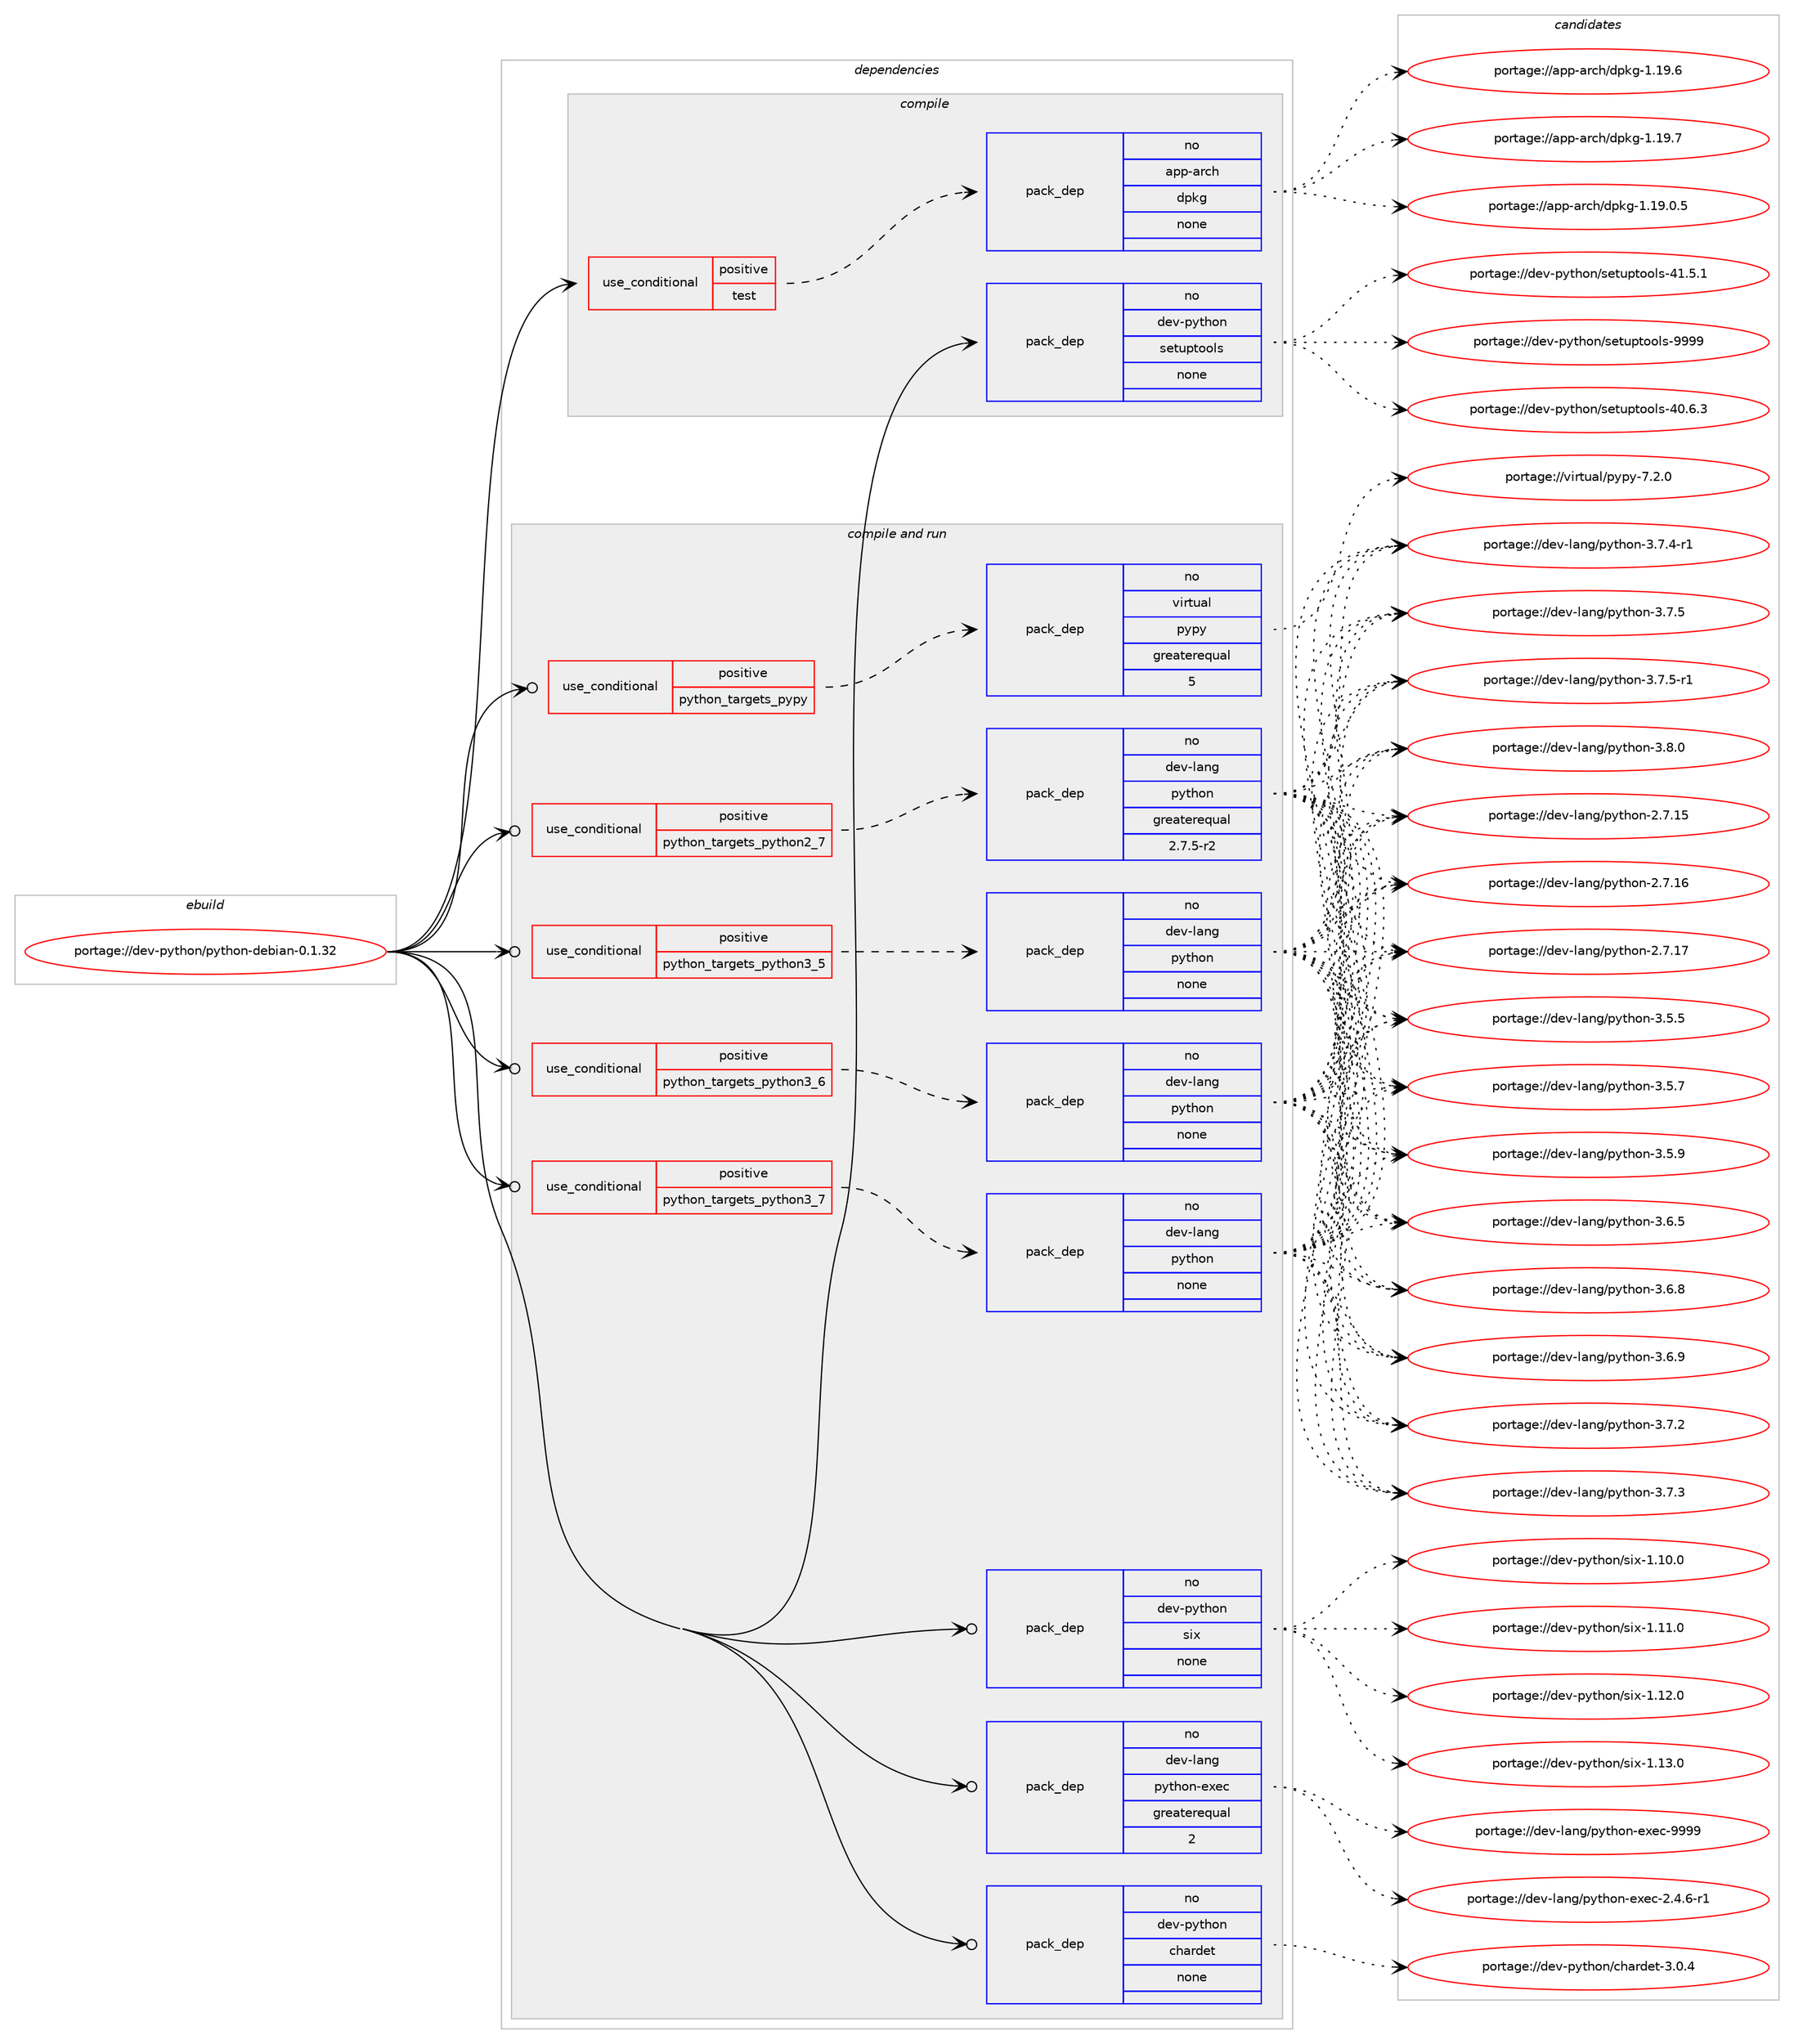 digraph prolog {

# *************
# Graph options
# *************

newrank=true;
concentrate=true;
compound=true;
graph [rankdir=LR,fontname=Helvetica,fontsize=10,ranksep=1.5];#, ranksep=2.5, nodesep=0.2];
edge  [arrowhead=vee];
node  [fontname=Helvetica,fontsize=10];

# **********
# The ebuild
# **********

subgraph cluster_leftcol {
color=gray;
rank=same;
label=<<i>ebuild</i>>;
id [label="portage://dev-python/python-debian-0.1.32", color=red, width=4, href="../dev-python/python-debian-0.1.32.svg"];
}

# ****************
# The dependencies
# ****************

subgraph cluster_midcol {
color=gray;
label=<<i>dependencies</i>>;
subgraph cluster_compile {
fillcolor="#eeeeee";
style=filled;
label=<<i>compile</i>>;
subgraph cond36745 {
dependency165727 [label=<<TABLE BORDER="0" CELLBORDER="1" CELLSPACING="0" CELLPADDING="4"><TR><TD ROWSPAN="3" CELLPADDING="10">use_conditional</TD></TR><TR><TD>positive</TD></TR><TR><TD>test</TD></TR></TABLE>>, shape=none, color=red];
subgraph pack125590 {
dependency165728 [label=<<TABLE BORDER="0" CELLBORDER="1" CELLSPACING="0" CELLPADDING="4" WIDTH="220"><TR><TD ROWSPAN="6" CELLPADDING="30">pack_dep</TD></TR><TR><TD WIDTH="110">no</TD></TR><TR><TD>app-arch</TD></TR><TR><TD>dpkg</TD></TR><TR><TD>none</TD></TR><TR><TD></TD></TR></TABLE>>, shape=none, color=blue];
}
dependency165727:e -> dependency165728:w [weight=20,style="dashed",arrowhead="vee"];
}
id:e -> dependency165727:w [weight=20,style="solid",arrowhead="vee"];
subgraph pack125591 {
dependency165729 [label=<<TABLE BORDER="0" CELLBORDER="1" CELLSPACING="0" CELLPADDING="4" WIDTH="220"><TR><TD ROWSPAN="6" CELLPADDING="30">pack_dep</TD></TR><TR><TD WIDTH="110">no</TD></TR><TR><TD>dev-python</TD></TR><TR><TD>setuptools</TD></TR><TR><TD>none</TD></TR><TR><TD></TD></TR></TABLE>>, shape=none, color=blue];
}
id:e -> dependency165729:w [weight=20,style="solid",arrowhead="vee"];
}
subgraph cluster_compileandrun {
fillcolor="#eeeeee";
style=filled;
label=<<i>compile and run</i>>;
subgraph cond36746 {
dependency165730 [label=<<TABLE BORDER="0" CELLBORDER="1" CELLSPACING="0" CELLPADDING="4"><TR><TD ROWSPAN="3" CELLPADDING="10">use_conditional</TD></TR><TR><TD>positive</TD></TR><TR><TD>python_targets_pypy</TD></TR></TABLE>>, shape=none, color=red];
subgraph pack125592 {
dependency165731 [label=<<TABLE BORDER="0" CELLBORDER="1" CELLSPACING="0" CELLPADDING="4" WIDTH="220"><TR><TD ROWSPAN="6" CELLPADDING="30">pack_dep</TD></TR><TR><TD WIDTH="110">no</TD></TR><TR><TD>virtual</TD></TR><TR><TD>pypy</TD></TR><TR><TD>greaterequal</TD></TR><TR><TD>5</TD></TR></TABLE>>, shape=none, color=blue];
}
dependency165730:e -> dependency165731:w [weight=20,style="dashed",arrowhead="vee"];
}
id:e -> dependency165730:w [weight=20,style="solid",arrowhead="odotvee"];
subgraph cond36747 {
dependency165732 [label=<<TABLE BORDER="0" CELLBORDER="1" CELLSPACING="0" CELLPADDING="4"><TR><TD ROWSPAN="3" CELLPADDING="10">use_conditional</TD></TR><TR><TD>positive</TD></TR><TR><TD>python_targets_python2_7</TD></TR></TABLE>>, shape=none, color=red];
subgraph pack125593 {
dependency165733 [label=<<TABLE BORDER="0" CELLBORDER="1" CELLSPACING="0" CELLPADDING="4" WIDTH="220"><TR><TD ROWSPAN="6" CELLPADDING="30">pack_dep</TD></TR><TR><TD WIDTH="110">no</TD></TR><TR><TD>dev-lang</TD></TR><TR><TD>python</TD></TR><TR><TD>greaterequal</TD></TR><TR><TD>2.7.5-r2</TD></TR></TABLE>>, shape=none, color=blue];
}
dependency165732:e -> dependency165733:w [weight=20,style="dashed",arrowhead="vee"];
}
id:e -> dependency165732:w [weight=20,style="solid",arrowhead="odotvee"];
subgraph cond36748 {
dependency165734 [label=<<TABLE BORDER="0" CELLBORDER="1" CELLSPACING="0" CELLPADDING="4"><TR><TD ROWSPAN="3" CELLPADDING="10">use_conditional</TD></TR><TR><TD>positive</TD></TR><TR><TD>python_targets_python3_5</TD></TR></TABLE>>, shape=none, color=red];
subgraph pack125594 {
dependency165735 [label=<<TABLE BORDER="0" CELLBORDER="1" CELLSPACING="0" CELLPADDING="4" WIDTH="220"><TR><TD ROWSPAN="6" CELLPADDING="30">pack_dep</TD></TR><TR><TD WIDTH="110">no</TD></TR><TR><TD>dev-lang</TD></TR><TR><TD>python</TD></TR><TR><TD>none</TD></TR><TR><TD></TD></TR></TABLE>>, shape=none, color=blue];
}
dependency165734:e -> dependency165735:w [weight=20,style="dashed",arrowhead="vee"];
}
id:e -> dependency165734:w [weight=20,style="solid",arrowhead="odotvee"];
subgraph cond36749 {
dependency165736 [label=<<TABLE BORDER="0" CELLBORDER="1" CELLSPACING="0" CELLPADDING="4"><TR><TD ROWSPAN="3" CELLPADDING="10">use_conditional</TD></TR><TR><TD>positive</TD></TR><TR><TD>python_targets_python3_6</TD></TR></TABLE>>, shape=none, color=red];
subgraph pack125595 {
dependency165737 [label=<<TABLE BORDER="0" CELLBORDER="1" CELLSPACING="0" CELLPADDING="4" WIDTH="220"><TR><TD ROWSPAN="6" CELLPADDING="30">pack_dep</TD></TR><TR><TD WIDTH="110">no</TD></TR><TR><TD>dev-lang</TD></TR><TR><TD>python</TD></TR><TR><TD>none</TD></TR><TR><TD></TD></TR></TABLE>>, shape=none, color=blue];
}
dependency165736:e -> dependency165737:w [weight=20,style="dashed",arrowhead="vee"];
}
id:e -> dependency165736:w [weight=20,style="solid",arrowhead="odotvee"];
subgraph cond36750 {
dependency165738 [label=<<TABLE BORDER="0" CELLBORDER="1" CELLSPACING="0" CELLPADDING="4"><TR><TD ROWSPAN="3" CELLPADDING="10">use_conditional</TD></TR><TR><TD>positive</TD></TR><TR><TD>python_targets_python3_7</TD></TR></TABLE>>, shape=none, color=red];
subgraph pack125596 {
dependency165739 [label=<<TABLE BORDER="0" CELLBORDER="1" CELLSPACING="0" CELLPADDING="4" WIDTH="220"><TR><TD ROWSPAN="6" CELLPADDING="30">pack_dep</TD></TR><TR><TD WIDTH="110">no</TD></TR><TR><TD>dev-lang</TD></TR><TR><TD>python</TD></TR><TR><TD>none</TD></TR><TR><TD></TD></TR></TABLE>>, shape=none, color=blue];
}
dependency165738:e -> dependency165739:w [weight=20,style="dashed",arrowhead="vee"];
}
id:e -> dependency165738:w [weight=20,style="solid",arrowhead="odotvee"];
subgraph pack125597 {
dependency165740 [label=<<TABLE BORDER="0" CELLBORDER="1" CELLSPACING="0" CELLPADDING="4" WIDTH="220"><TR><TD ROWSPAN="6" CELLPADDING="30">pack_dep</TD></TR><TR><TD WIDTH="110">no</TD></TR><TR><TD>dev-lang</TD></TR><TR><TD>python-exec</TD></TR><TR><TD>greaterequal</TD></TR><TR><TD>2</TD></TR></TABLE>>, shape=none, color=blue];
}
id:e -> dependency165740:w [weight=20,style="solid",arrowhead="odotvee"];
subgraph pack125598 {
dependency165741 [label=<<TABLE BORDER="0" CELLBORDER="1" CELLSPACING="0" CELLPADDING="4" WIDTH="220"><TR><TD ROWSPAN="6" CELLPADDING="30">pack_dep</TD></TR><TR><TD WIDTH="110">no</TD></TR><TR><TD>dev-python</TD></TR><TR><TD>chardet</TD></TR><TR><TD>none</TD></TR><TR><TD></TD></TR></TABLE>>, shape=none, color=blue];
}
id:e -> dependency165741:w [weight=20,style="solid",arrowhead="odotvee"];
subgraph pack125599 {
dependency165742 [label=<<TABLE BORDER="0" CELLBORDER="1" CELLSPACING="0" CELLPADDING="4" WIDTH="220"><TR><TD ROWSPAN="6" CELLPADDING="30">pack_dep</TD></TR><TR><TD WIDTH="110">no</TD></TR><TR><TD>dev-python</TD></TR><TR><TD>six</TD></TR><TR><TD>none</TD></TR><TR><TD></TD></TR></TABLE>>, shape=none, color=blue];
}
id:e -> dependency165742:w [weight=20,style="solid",arrowhead="odotvee"];
}
subgraph cluster_run {
fillcolor="#eeeeee";
style=filled;
label=<<i>run</i>>;
}
}

# **************
# The candidates
# **************

subgraph cluster_choices {
rank=same;
color=gray;
label=<<i>candidates</i>>;

subgraph choice125590 {
color=black;
nodesep=1;
choiceportage9711211245971149910447100112107103454946495746484653 [label="portage://app-arch/dpkg-1.19.0.5", color=red, width=4,href="../app-arch/dpkg-1.19.0.5.svg"];
choiceportage971121124597114991044710011210710345494649574654 [label="portage://app-arch/dpkg-1.19.6", color=red, width=4,href="../app-arch/dpkg-1.19.6.svg"];
choiceportage971121124597114991044710011210710345494649574655 [label="portage://app-arch/dpkg-1.19.7", color=red, width=4,href="../app-arch/dpkg-1.19.7.svg"];
dependency165728:e -> choiceportage9711211245971149910447100112107103454946495746484653:w [style=dotted,weight="100"];
dependency165728:e -> choiceportage971121124597114991044710011210710345494649574654:w [style=dotted,weight="100"];
dependency165728:e -> choiceportage971121124597114991044710011210710345494649574655:w [style=dotted,weight="100"];
}
subgraph choice125591 {
color=black;
nodesep=1;
choiceportage100101118451121211161041111104711510111611711211611111110811545524846544651 [label="portage://dev-python/setuptools-40.6.3", color=red, width=4,href="../dev-python/setuptools-40.6.3.svg"];
choiceportage100101118451121211161041111104711510111611711211611111110811545524946534649 [label="portage://dev-python/setuptools-41.5.1", color=red, width=4,href="../dev-python/setuptools-41.5.1.svg"];
choiceportage10010111845112121116104111110471151011161171121161111111081154557575757 [label="portage://dev-python/setuptools-9999", color=red, width=4,href="../dev-python/setuptools-9999.svg"];
dependency165729:e -> choiceportage100101118451121211161041111104711510111611711211611111110811545524846544651:w [style=dotted,weight="100"];
dependency165729:e -> choiceportage100101118451121211161041111104711510111611711211611111110811545524946534649:w [style=dotted,weight="100"];
dependency165729:e -> choiceportage10010111845112121116104111110471151011161171121161111111081154557575757:w [style=dotted,weight="100"];
}
subgraph choice125592 {
color=black;
nodesep=1;
choiceportage1181051141161179710847112121112121455546504648 [label="portage://virtual/pypy-7.2.0", color=red, width=4,href="../virtual/pypy-7.2.0.svg"];
dependency165731:e -> choiceportage1181051141161179710847112121112121455546504648:w [style=dotted,weight="100"];
}
subgraph choice125593 {
color=black;
nodesep=1;
choiceportage10010111845108971101034711212111610411111045504655464953 [label="portage://dev-lang/python-2.7.15", color=red, width=4,href="../dev-lang/python-2.7.15.svg"];
choiceportage10010111845108971101034711212111610411111045504655464954 [label="portage://dev-lang/python-2.7.16", color=red, width=4,href="../dev-lang/python-2.7.16.svg"];
choiceportage10010111845108971101034711212111610411111045504655464955 [label="portage://dev-lang/python-2.7.17", color=red, width=4,href="../dev-lang/python-2.7.17.svg"];
choiceportage100101118451089711010347112121116104111110455146534653 [label="portage://dev-lang/python-3.5.5", color=red, width=4,href="../dev-lang/python-3.5.5.svg"];
choiceportage100101118451089711010347112121116104111110455146534655 [label="portage://dev-lang/python-3.5.7", color=red, width=4,href="../dev-lang/python-3.5.7.svg"];
choiceportage100101118451089711010347112121116104111110455146534657 [label="portage://dev-lang/python-3.5.9", color=red, width=4,href="../dev-lang/python-3.5.9.svg"];
choiceportage100101118451089711010347112121116104111110455146544653 [label="portage://dev-lang/python-3.6.5", color=red, width=4,href="../dev-lang/python-3.6.5.svg"];
choiceportage100101118451089711010347112121116104111110455146544656 [label="portage://dev-lang/python-3.6.8", color=red, width=4,href="../dev-lang/python-3.6.8.svg"];
choiceportage100101118451089711010347112121116104111110455146544657 [label="portage://dev-lang/python-3.6.9", color=red, width=4,href="../dev-lang/python-3.6.9.svg"];
choiceportage100101118451089711010347112121116104111110455146554650 [label="portage://dev-lang/python-3.7.2", color=red, width=4,href="../dev-lang/python-3.7.2.svg"];
choiceportage100101118451089711010347112121116104111110455146554651 [label="portage://dev-lang/python-3.7.3", color=red, width=4,href="../dev-lang/python-3.7.3.svg"];
choiceportage1001011184510897110103471121211161041111104551465546524511449 [label="portage://dev-lang/python-3.7.4-r1", color=red, width=4,href="../dev-lang/python-3.7.4-r1.svg"];
choiceportage100101118451089711010347112121116104111110455146554653 [label="portage://dev-lang/python-3.7.5", color=red, width=4,href="../dev-lang/python-3.7.5.svg"];
choiceportage1001011184510897110103471121211161041111104551465546534511449 [label="portage://dev-lang/python-3.7.5-r1", color=red, width=4,href="../dev-lang/python-3.7.5-r1.svg"];
choiceportage100101118451089711010347112121116104111110455146564648 [label="portage://dev-lang/python-3.8.0", color=red, width=4,href="../dev-lang/python-3.8.0.svg"];
dependency165733:e -> choiceportage10010111845108971101034711212111610411111045504655464953:w [style=dotted,weight="100"];
dependency165733:e -> choiceportage10010111845108971101034711212111610411111045504655464954:w [style=dotted,weight="100"];
dependency165733:e -> choiceportage10010111845108971101034711212111610411111045504655464955:w [style=dotted,weight="100"];
dependency165733:e -> choiceportage100101118451089711010347112121116104111110455146534653:w [style=dotted,weight="100"];
dependency165733:e -> choiceportage100101118451089711010347112121116104111110455146534655:w [style=dotted,weight="100"];
dependency165733:e -> choiceportage100101118451089711010347112121116104111110455146534657:w [style=dotted,weight="100"];
dependency165733:e -> choiceportage100101118451089711010347112121116104111110455146544653:w [style=dotted,weight="100"];
dependency165733:e -> choiceportage100101118451089711010347112121116104111110455146544656:w [style=dotted,weight="100"];
dependency165733:e -> choiceportage100101118451089711010347112121116104111110455146544657:w [style=dotted,weight="100"];
dependency165733:e -> choiceportage100101118451089711010347112121116104111110455146554650:w [style=dotted,weight="100"];
dependency165733:e -> choiceportage100101118451089711010347112121116104111110455146554651:w [style=dotted,weight="100"];
dependency165733:e -> choiceportage1001011184510897110103471121211161041111104551465546524511449:w [style=dotted,weight="100"];
dependency165733:e -> choiceportage100101118451089711010347112121116104111110455146554653:w [style=dotted,weight="100"];
dependency165733:e -> choiceportage1001011184510897110103471121211161041111104551465546534511449:w [style=dotted,weight="100"];
dependency165733:e -> choiceportage100101118451089711010347112121116104111110455146564648:w [style=dotted,weight="100"];
}
subgraph choice125594 {
color=black;
nodesep=1;
choiceportage10010111845108971101034711212111610411111045504655464953 [label="portage://dev-lang/python-2.7.15", color=red, width=4,href="../dev-lang/python-2.7.15.svg"];
choiceportage10010111845108971101034711212111610411111045504655464954 [label="portage://dev-lang/python-2.7.16", color=red, width=4,href="../dev-lang/python-2.7.16.svg"];
choiceportage10010111845108971101034711212111610411111045504655464955 [label="portage://dev-lang/python-2.7.17", color=red, width=4,href="../dev-lang/python-2.7.17.svg"];
choiceportage100101118451089711010347112121116104111110455146534653 [label="portage://dev-lang/python-3.5.5", color=red, width=4,href="../dev-lang/python-3.5.5.svg"];
choiceportage100101118451089711010347112121116104111110455146534655 [label="portage://dev-lang/python-3.5.7", color=red, width=4,href="../dev-lang/python-3.5.7.svg"];
choiceportage100101118451089711010347112121116104111110455146534657 [label="portage://dev-lang/python-3.5.9", color=red, width=4,href="../dev-lang/python-3.5.9.svg"];
choiceportage100101118451089711010347112121116104111110455146544653 [label="portage://dev-lang/python-3.6.5", color=red, width=4,href="../dev-lang/python-3.6.5.svg"];
choiceportage100101118451089711010347112121116104111110455146544656 [label="portage://dev-lang/python-3.6.8", color=red, width=4,href="../dev-lang/python-3.6.8.svg"];
choiceportage100101118451089711010347112121116104111110455146544657 [label="portage://dev-lang/python-3.6.9", color=red, width=4,href="../dev-lang/python-3.6.9.svg"];
choiceportage100101118451089711010347112121116104111110455146554650 [label="portage://dev-lang/python-3.7.2", color=red, width=4,href="../dev-lang/python-3.7.2.svg"];
choiceportage100101118451089711010347112121116104111110455146554651 [label="portage://dev-lang/python-3.7.3", color=red, width=4,href="../dev-lang/python-3.7.3.svg"];
choiceportage1001011184510897110103471121211161041111104551465546524511449 [label="portage://dev-lang/python-3.7.4-r1", color=red, width=4,href="../dev-lang/python-3.7.4-r1.svg"];
choiceportage100101118451089711010347112121116104111110455146554653 [label="portage://dev-lang/python-3.7.5", color=red, width=4,href="../dev-lang/python-3.7.5.svg"];
choiceportage1001011184510897110103471121211161041111104551465546534511449 [label="portage://dev-lang/python-3.7.5-r1", color=red, width=4,href="../dev-lang/python-3.7.5-r1.svg"];
choiceportage100101118451089711010347112121116104111110455146564648 [label="portage://dev-lang/python-3.8.0", color=red, width=4,href="../dev-lang/python-3.8.0.svg"];
dependency165735:e -> choiceportage10010111845108971101034711212111610411111045504655464953:w [style=dotted,weight="100"];
dependency165735:e -> choiceportage10010111845108971101034711212111610411111045504655464954:w [style=dotted,weight="100"];
dependency165735:e -> choiceportage10010111845108971101034711212111610411111045504655464955:w [style=dotted,weight="100"];
dependency165735:e -> choiceportage100101118451089711010347112121116104111110455146534653:w [style=dotted,weight="100"];
dependency165735:e -> choiceportage100101118451089711010347112121116104111110455146534655:w [style=dotted,weight="100"];
dependency165735:e -> choiceportage100101118451089711010347112121116104111110455146534657:w [style=dotted,weight="100"];
dependency165735:e -> choiceportage100101118451089711010347112121116104111110455146544653:w [style=dotted,weight="100"];
dependency165735:e -> choiceportage100101118451089711010347112121116104111110455146544656:w [style=dotted,weight="100"];
dependency165735:e -> choiceportage100101118451089711010347112121116104111110455146544657:w [style=dotted,weight="100"];
dependency165735:e -> choiceportage100101118451089711010347112121116104111110455146554650:w [style=dotted,weight="100"];
dependency165735:e -> choiceportage100101118451089711010347112121116104111110455146554651:w [style=dotted,weight="100"];
dependency165735:e -> choiceportage1001011184510897110103471121211161041111104551465546524511449:w [style=dotted,weight="100"];
dependency165735:e -> choiceportage100101118451089711010347112121116104111110455146554653:w [style=dotted,weight="100"];
dependency165735:e -> choiceportage1001011184510897110103471121211161041111104551465546534511449:w [style=dotted,weight="100"];
dependency165735:e -> choiceportage100101118451089711010347112121116104111110455146564648:w [style=dotted,weight="100"];
}
subgraph choice125595 {
color=black;
nodesep=1;
choiceportage10010111845108971101034711212111610411111045504655464953 [label="portage://dev-lang/python-2.7.15", color=red, width=4,href="../dev-lang/python-2.7.15.svg"];
choiceportage10010111845108971101034711212111610411111045504655464954 [label="portage://dev-lang/python-2.7.16", color=red, width=4,href="../dev-lang/python-2.7.16.svg"];
choiceportage10010111845108971101034711212111610411111045504655464955 [label="portage://dev-lang/python-2.7.17", color=red, width=4,href="../dev-lang/python-2.7.17.svg"];
choiceportage100101118451089711010347112121116104111110455146534653 [label="portage://dev-lang/python-3.5.5", color=red, width=4,href="../dev-lang/python-3.5.5.svg"];
choiceportage100101118451089711010347112121116104111110455146534655 [label="portage://dev-lang/python-3.5.7", color=red, width=4,href="../dev-lang/python-3.5.7.svg"];
choiceportage100101118451089711010347112121116104111110455146534657 [label="portage://dev-lang/python-3.5.9", color=red, width=4,href="../dev-lang/python-3.5.9.svg"];
choiceportage100101118451089711010347112121116104111110455146544653 [label="portage://dev-lang/python-3.6.5", color=red, width=4,href="../dev-lang/python-3.6.5.svg"];
choiceportage100101118451089711010347112121116104111110455146544656 [label="portage://dev-lang/python-3.6.8", color=red, width=4,href="../dev-lang/python-3.6.8.svg"];
choiceportage100101118451089711010347112121116104111110455146544657 [label="portage://dev-lang/python-3.6.9", color=red, width=4,href="../dev-lang/python-3.6.9.svg"];
choiceportage100101118451089711010347112121116104111110455146554650 [label="portage://dev-lang/python-3.7.2", color=red, width=4,href="../dev-lang/python-3.7.2.svg"];
choiceportage100101118451089711010347112121116104111110455146554651 [label="portage://dev-lang/python-3.7.3", color=red, width=4,href="../dev-lang/python-3.7.3.svg"];
choiceportage1001011184510897110103471121211161041111104551465546524511449 [label="portage://dev-lang/python-3.7.4-r1", color=red, width=4,href="../dev-lang/python-3.7.4-r1.svg"];
choiceportage100101118451089711010347112121116104111110455146554653 [label="portage://dev-lang/python-3.7.5", color=red, width=4,href="../dev-lang/python-3.7.5.svg"];
choiceportage1001011184510897110103471121211161041111104551465546534511449 [label="portage://dev-lang/python-3.7.5-r1", color=red, width=4,href="../dev-lang/python-3.7.5-r1.svg"];
choiceportage100101118451089711010347112121116104111110455146564648 [label="portage://dev-lang/python-3.8.0", color=red, width=4,href="../dev-lang/python-3.8.0.svg"];
dependency165737:e -> choiceportage10010111845108971101034711212111610411111045504655464953:w [style=dotted,weight="100"];
dependency165737:e -> choiceportage10010111845108971101034711212111610411111045504655464954:w [style=dotted,weight="100"];
dependency165737:e -> choiceportage10010111845108971101034711212111610411111045504655464955:w [style=dotted,weight="100"];
dependency165737:e -> choiceportage100101118451089711010347112121116104111110455146534653:w [style=dotted,weight="100"];
dependency165737:e -> choiceportage100101118451089711010347112121116104111110455146534655:w [style=dotted,weight="100"];
dependency165737:e -> choiceportage100101118451089711010347112121116104111110455146534657:w [style=dotted,weight="100"];
dependency165737:e -> choiceportage100101118451089711010347112121116104111110455146544653:w [style=dotted,weight="100"];
dependency165737:e -> choiceportage100101118451089711010347112121116104111110455146544656:w [style=dotted,weight="100"];
dependency165737:e -> choiceportage100101118451089711010347112121116104111110455146544657:w [style=dotted,weight="100"];
dependency165737:e -> choiceportage100101118451089711010347112121116104111110455146554650:w [style=dotted,weight="100"];
dependency165737:e -> choiceportage100101118451089711010347112121116104111110455146554651:w [style=dotted,weight="100"];
dependency165737:e -> choiceportage1001011184510897110103471121211161041111104551465546524511449:w [style=dotted,weight="100"];
dependency165737:e -> choiceportage100101118451089711010347112121116104111110455146554653:w [style=dotted,weight="100"];
dependency165737:e -> choiceportage1001011184510897110103471121211161041111104551465546534511449:w [style=dotted,weight="100"];
dependency165737:e -> choiceportage100101118451089711010347112121116104111110455146564648:w [style=dotted,weight="100"];
}
subgraph choice125596 {
color=black;
nodesep=1;
choiceportage10010111845108971101034711212111610411111045504655464953 [label="portage://dev-lang/python-2.7.15", color=red, width=4,href="../dev-lang/python-2.7.15.svg"];
choiceportage10010111845108971101034711212111610411111045504655464954 [label="portage://dev-lang/python-2.7.16", color=red, width=4,href="../dev-lang/python-2.7.16.svg"];
choiceportage10010111845108971101034711212111610411111045504655464955 [label="portage://dev-lang/python-2.7.17", color=red, width=4,href="../dev-lang/python-2.7.17.svg"];
choiceportage100101118451089711010347112121116104111110455146534653 [label="portage://dev-lang/python-3.5.5", color=red, width=4,href="../dev-lang/python-3.5.5.svg"];
choiceportage100101118451089711010347112121116104111110455146534655 [label="portage://dev-lang/python-3.5.7", color=red, width=4,href="../dev-lang/python-3.5.7.svg"];
choiceportage100101118451089711010347112121116104111110455146534657 [label="portage://dev-lang/python-3.5.9", color=red, width=4,href="../dev-lang/python-3.5.9.svg"];
choiceportage100101118451089711010347112121116104111110455146544653 [label="portage://dev-lang/python-3.6.5", color=red, width=4,href="../dev-lang/python-3.6.5.svg"];
choiceportage100101118451089711010347112121116104111110455146544656 [label="portage://dev-lang/python-3.6.8", color=red, width=4,href="../dev-lang/python-3.6.8.svg"];
choiceportage100101118451089711010347112121116104111110455146544657 [label="portage://dev-lang/python-3.6.9", color=red, width=4,href="../dev-lang/python-3.6.9.svg"];
choiceportage100101118451089711010347112121116104111110455146554650 [label="portage://dev-lang/python-3.7.2", color=red, width=4,href="../dev-lang/python-3.7.2.svg"];
choiceportage100101118451089711010347112121116104111110455146554651 [label="portage://dev-lang/python-3.7.3", color=red, width=4,href="../dev-lang/python-3.7.3.svg"];
choiceportage1001011184510897110103471121211161041111104551465546524511449 [label="portage://dev-lang/python-3.7.4-r1", color=red, width=4,href="../dev-lang/python-3.7.4-r1.svg"];
choiceportage100101118451089711010347112121116104111110455146554653 [label="portage://dev-lang/python-3.7.5", color=red, width=4,href="../dev-lang/python-3.7.5.svg"];
choiceportage1001011184510897110103471121211161041111104551465546534511449 [label="portage://dev-lang/python-3.7.5-r1", color=red, width=4,href="../dev-lang/python-3.7.5-r1.svg"];
choiceportage100101118451089711010347112121116104111110455146564648 [label="portage://dev-lang/python-3.8.0", color=red, width=4,href="../dev-lang/python-3.8.0.svg"];
dependency165739:e -> choiceportage10010111845108971101034711212111610411111045504655464953:w [style=dotted,weight="100"];
dependency165739:e -> choiceportage10010111845108971101034711212111610411111045504655464954:w [style=dotted,weight="100"];
dependency165739:e -> choiceportage10010111845108971101034711212111610411111045504655464955:w [style=dotted,weight="100"];
dependency165739:e -> choiceportage100101118451089711010347112121116104111110455146534653:w [style=dotted,weight="100"];
dependency165739:e -> choiceportage100101118451089711010347112121116104111110455146534655:w [style=dotted,weight="100"];
dependency165739:e -> choiceportage100101118451089711010347112121116104111110455146534657:w [style=dotted,weight="100"];
dependency165739:e -> choiceportage100101118451089711010347112121116104111110455146544653:w [style=dotted,weight="100"];
dependency165739:e -> choiceportage100101118451089711010347112121116104111110455146544656:w [style=dotted,weight="100"];
dependency165739:e -> choiceportage100101118451089711010347112121116104111110455146544657:w [style=dotted,weight="100"];
dependency165739:e -> choiceportage100101118451089711010347112121116104111110455146554650:w [style=dotted,weight="100"];
dependency165739:e -> choiceportage100101118451089711010347112121116104111110455146554651:w [style=dotted,weight="100"];
dependency165739:e -> choiceportage1001011184510897110103471121211161041111104551465546524511449:w [style=dotted,weight="100"];
dependency165739:e -> choiceportage100101118451089711010347112121116104111110455146554653:w [style=dotted,weight="100"];
dependency165739:e -> choiceportage1001011184510897110103471121211161041111104551465546534511449:w [style=dotted,weight="100"];
dependency165739:e -> choiceportage100101118451089711010347112121116104111110455146564648:w [style=dotted,weight="100"];
}
subgraph choice125597 {
color=black;
nodesep=1;
choiceportage10010111845108971101034711212111610411111045101120101994550465246544511449 [label="portage://dev-lang/python-exec-2.4.6-r1", color=red, width=4,href="../dev-lang/python-exec-2.4.6-r1.svg"];
choiceportage10010111845108971101034711212111610411111045101120101994557575757 [label="portage://dev-lang/python-exec-9999", color=red, width=4,href="../dev-lang/python-exec-9999.svg"];
dependency165740:e -> choiceportage10010111845108971101034711212111610411111045101120101994550465246544511449:w [style=dotted,weight="100"];
dependency165740:e -> choiceportage10010111845108971101034711212111610411111045101120101994557575757:w [style=dotted,weight="100"];
}
subgraph choice125598 {
color=black;
nodesep=1;
choiceportage10010111845112121116104111110479910497114100101116455146484652 [label="portage://dev-python/chardet-3.0.4", color=red, width=4,href="../dev-python/chardet-3.0.4.svg"];
dependency165741:e -> choiceportage10010111845112121116104111110479910497114100101116455146484652:w [style=dotted,weight="100"];
}
subgraph choice125599 {
color=black;
nodesep=1;
choiceportage100101118451121211161041111104711510512045494649484648 [label="portage://dev-python/six-1.10.0", color=red, width=4,href="../dev-python/six-1.10.0.svg"];
choiceportage100101118451121211161041111104711510512045494649494648 [label="portage://dev-python/six-1.11.0", color=red, width=4,href="../dev-python/six-1.11.0.svg"];
choiceportage100101118451121211161041111104711510512045494649504648 [label="portage://dev-python/six-1.12.0", color=red, width=4,href="../dev-python/six-1.12.0.svg"];
choiceportage100101118451121211161041111104711510512045494649514648 [label="portage://dev-python/six-1.13.0", color=red, width=4,href="../dev-python/six-1.13.0.svg"];
dependency165742:e -> choiceportage100101118451121211161041111104711510512045494649484648:w [style=dotted,weight="100"];
dependency165742:e -> choiceportage100101118451121211161041111104711510512045494649494648:w [style=dotted,weight="100"];
dependency165742:e -> choiceportage100101118451121211161041111104711510512045494649504648:w [style=dotted,weight="100"];
dependency165742:e -> choiceportage100101118451121211161041111104711510512045494649514648:w [style=dotted,weight="100"];
}
}

}
